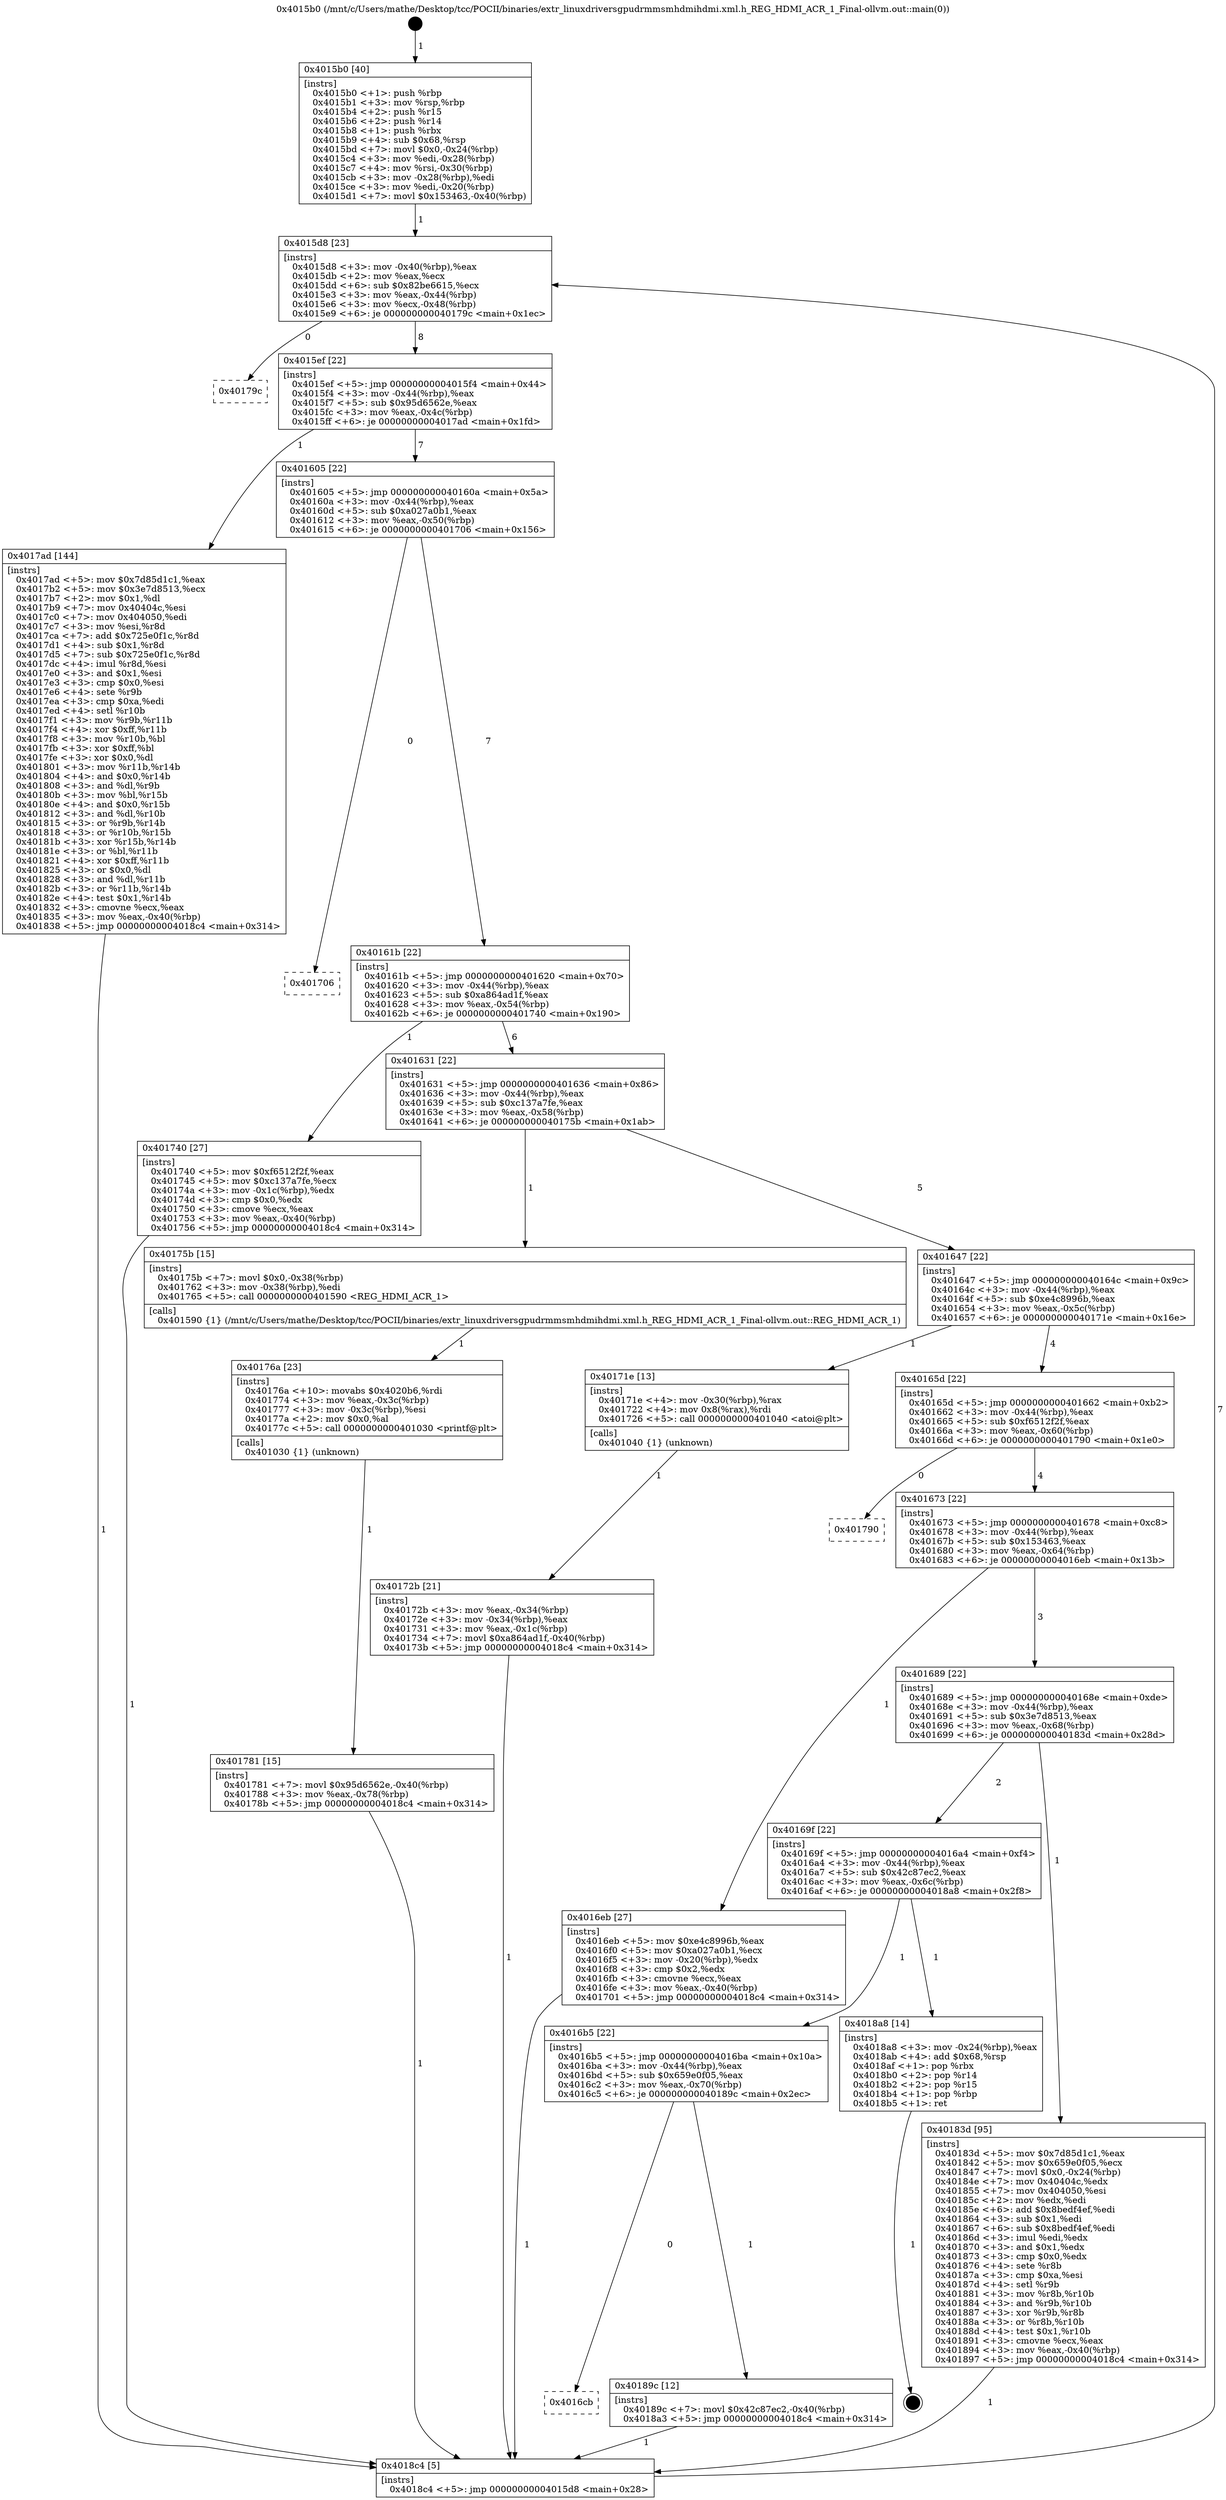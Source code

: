 digraph "0x4015b0" {
  label = "0x4015b0 (/mnt/c/Users/mathe/Desktop/tcc/POCII/binaries/extr_linuxdriversgpudrmmsmhdmihdmi.xml.h_REG_HDMI_ACR_1_Final-ollvm.out::main(0))"
  labelloc = "t"
  node[shape=record]

  Entry [label="",width=0.3,height=0.3,shape=circle,fillcolor=black,style=filled]
  "0x4015d8" [label="{
     0x4015d8 [23]\l
     | [instrs]\l
     &nbsp;&nbsp;0x4015d8 \<+3\>: mov -0x40(%rbp),%eax\l
     &nbsp;&nbsp;0x4015db \<+2\>: mov %eax,%ecx\l
     &nbsp;&nbsp;0x4015dd \<+6\>: sub $0x82be6615,%ecx\l
     &nbsp;&nbsp;0x4015e3 \<+3\>: mov %eax,-0x44(%rbp)\l
     &nbsp;&nbsp;0x4015e6 \<+3\>: mov %ecx,-0x48(%rbp)\l
     &nbsp;&nbsp;0x4015e9 \<+6\>: je 000000000040179c \<main+0x1ec\>\l
  }"]
  "0x40179c" [label="{
     0x40179c\l
  }", style=dashed]
  "0x4015ef" [label="{
     0x4015ef [22]\l
     | [instrs]\l
     &nbsp;&nbsp;0x4015ef \<+5\>: jmp 00000000004015f4 \<main+0x44\>\l
     &nbsp;&nbsp;0x4015f4 \<+3\>: mov -0x44(%rbp),%eax\l
     &nbsp;&nbsp;0x4015f7 \<+5\>: sub $0x95d6562e,%eax\l
     &nbsp;&nbsp;0x4015fc \<+3\>: mov %eax,-0x4c(%rbp)\l
     &nbsp;&nbsp;0x4015ff \<+6\>: je 00000000004017ad \<main+0x1fd\>\l
  }"]
  Exit [label="",width=0.3,height=0.3,shape=circle,fillcolor=black,style=filled,peripheries=2]
  "0x4017ad" [label="{
     0x4017ad [144]\l
     | [instrs]\l
     &nbsp;&nbsp;0x4017ad \<+5\>: mov $0x7d85d1c1,%eax\l
     &nbsp;&nbsp;0x4017b2 \<+5\>: mov $0x3e7d8513,%ecx\l
     &nbsp;&nbsp;0x4017b7 \<+2\>: mov $0x1,%dl\l
     &nbsp;&nbsp;0x4017b9 \<+7\>: mov 0x40404c,%esi\l
     &nbsp;&nbsp;0x4017c0 \<+7\>: mov 0x404050,%edi\l
     &nbsp;&nbsp;0x4017c7 \<+3\>: mov %esi,%r8d\l
     &nbsp;&nbsp;0x4017ca \<+7\>: add $0x725e0f1c,%r8d\l
     &nbsp;&nbsp;0x4017d1 \<+4\>: sub $0x1,%r8d\l
     &nbsp;&nbsp;0x4017d5 \<+7\>: sub $0x725e0f1c,%r8d\l
     &nbsp;&nbsp;0x4017dc \<+4\>: imul %r8d,%esi\l
     &nbsp;&nbsp;0x4017e0 \<+3\>: and $0x1,%esi\l
     &nbsp;&nbsp;0x4017e3 \<+3\>: cmp $0x0,%esi\l
     &nbsp;&nbsp;0x4017e6 \<+4\>: sete %r9b\l
     &nbsp;&nbsp;0x4017ea \<+3\>: cmp $0xa,%edi\l
     &nbsp;&nbsp;0x4017ed \<+4\>: setl %r10b\l
     &nbsp;&nbsp;0x4017f1 \<+3\>: mov %r9b,%r11b\l
     &nbsp;&nbsp;0x4017f4 \<+4\>: xor $0xff,%r11b\l
     &nbsp;&nbsp;0x4017f8 \<+3\>: mov %r10b,%bl\l
     &nbsp;&nbsp;0x4017fb \<+3\>: xor $0xff,%bl\l
     &nbsp;&nbsp;0x4017fe \<+3\>: xor $0x0,%dl\l
     &nbsp;&nbsp;0x401801 \<+3\>: mov %r11b,%r14b\l
     &nbsp;&nbsp;0x401804 \<+4\>: and $0x0,%r14b\l
     &nbsp;&nbsp;0x401808 \<+3\>: and %dl,%r9b\l
     &nbsp;&nbsp;0x40180b \<+3\>: mov %bl,%r15b\l
     &nbsp;&nbsp;0x40180e \<+4\>: and $0x0,%r15b\l
     &nbsp;&nbsp;0x401812 \<+3\>: and %dl,%r10b\l
     &nbsp;&nbsp;0x401815 \<+3\>: or %r9b,%r14b\l
     &nbsp;&nbsp;0x401818 \<+3\>: or %r10b,%r15b\l
     &nbsp;&nbsp;0x40181b \<+3\>: xor %r15b,%r14b\l
     &nbsp;&nbsp;0x40181e \<+3\>: or %bl,%r11b\l
     &nbsp;&nbsp;0x401821 \<+4\>: xor $0xff,%r11b\l
     &nbsp;&nbsp;0x401825 \<+3\>: or $0x0,%dl\l
     &nbsp;&nbsp;0x401828 \<+3\>: and %dl,%r11b\l
     &nbsp;&nbsp;0x40182b \<+3\>: or %r11b,%r14b\l
     &nbsp;&nbsp;0x40182e \<+4\>: test $0x1,%r14b\l
     &nbsp;&nbsp;0x401832 \<+3\>: cmovne %ecx,%eax\l
     &nbsp;&nbsp;0x401835 \<+3\>: mov %eax,-0x40(%rbp)\l
     &nbsp;&nbsp;0x401838 \<+5\>: jmp 00000000004018c4 \<main+0x314\>\l
  }"]
  "0x401605" [label="{
     0x401605 [22]\l
     | [instrs]\l
     &nbsp;&nbsp;0x401605 \<+5\>: jmp 000000000040160a \<main+0x5a\>\l
     &nbsp;&nbsp;0x40160a \<+3\>: mov -0x44(%rbp),%eax\l
     &nbsp;&nbsp;0x40160d \<+5\>: sub $0xa027a0b1,%eax\l
     &nbsp;&nbsp;0x401612 \<+3\>: mov %eax,-0x50(%rbp)\l
     &nbsp;&nbsp;0x401615 \<+6\>: je 0000000000401706 \<main+0x156\>\l
  }"]
  "0x4016cb" [label="{
     0x4016cb\l
  }", style=dashed]
  "0x401706" [label="{
     0x401706\l
  }", style=dashed]
  "0x40161b" [label="{
     0x40161b [22]\l
     | [instrs]\l
     &nbsp;&nbsp;0x40161b \<+5\>: jmp 0000000000401620 \<main+0x70\>\l
     &nbsp;&nbsp;0x401620 \<+3\>: mov -0x44(%rbp),%eax\l
     &nbsp;&nbsp;0x401623 \<+5\>: sub $0xa864ad1f,%eax\l
     &nbsp;&nbsp;0x401628 \<+3\>: mov %eax,-0x54(%rbp)\l
     &nbsp;&nbsp;0x40162b \<+6\>: je 0000000000401740 \<main+0x190\>\l
  }"]
  "0x40189c" [label="{
     0x40189c [12]\l
     | [instrs]\l
     &nbsp;&nbsp;0x40189c \<+7\>: movl $0x42c87ec2,-0x40(%rbp)\l
     &nbsp;&nbsp;0x4018a3 \<+5\>: jmp 00000000004018c4 \<main+0x314\>\l
  }"]
  "0x401740" [label="{
     0x401740 [27]\l
     | [instrs]\l
     &nbsp;&nbsp;0x401740 \<+5\>: mov $0xf6512f2f,%eax\l
     &nbsp;&nbsp;0x401745 \<+5\>: mov $0xc137a7fe,%ecx\l
     &nbsp;&nbsp;0x40174a \<+3\>: mov -0x1c(%rbp),%edx\l
     &nbsp;&nbsp;0x40174d \<+3\>: cmp $0x0,%edx\l
     &nbsp;&nbsp;0x401750 \<+3\>: cmove %ecx,%eax\l
     &nbsp;&nbsp;0x401753 \<+3\>: mov %eax,-0x40(%rbp)\l
     &nbsp;&nbsp;0x401756 \<+5\>: jmp 00000000004018c4 \<main+0x314\>\l
  }"]
  "0x401631" [label="{
     0x401631 [22]\l
     | [instrs]\l
     &nbsp;&nbsp;0x401631 \<+5\>: jmp 0000000000401636 \<main+0x86\>\l
     &nbsp;&nbsp;0x401636 \<+3\>: mov -0x44(%rbp),%eax\l
     &nbsp;&nbsp;0x401639 \<+5\>: sub $0xc137a7fe,%eax\l
     &nbsp;&nbsp;0x40163e \<+3\>: mov %eax,-0x58(%rbp)\l
     &nbsp;&nbsp;0x401641 \<+6\>: je 000000000040175b \<main+0x1ab\>\l
  }"]
  "0x4016b5" [label="{
     0x4016b5 [22]\l
     | [instrs]\l
     &nbsp;&nbsp;0x4016b5 \<+5\>: jmp 00000000004016ba \<main+0x10a\>\l
     &nbsp;&nbsp;0x4016ba \<+3\>: mov -0x44(%rbp),%eax\l
     &nbsp;&nbsp;0x4016bd \<+5\>: sub $0x659e0f05,%eax\l
     &nbsp;&nbsp;0x4016c2 \<+3\>: mov %eax,-0x70(%rbp)\l
     &nbsp;&nbsp;0x4016c5 \<+6\>: je 000000000040189c \<main+0x2ec\>\l
  }"]
  "0x40175b" [label="{
     0x40175b [15]\l
     | [instrs]\l
     &nbsp;&nbsp;0x40175b \<+7\>: movl $0x0,-0x38(%rbp)\l
     &nbsp;&nbsp;0x401762 \<+3\>: mov -0x38(%rbp),%edi\l
     &nbsp;&nbsp;0x401765 \<+5\>: call 0000000000401590 \<REG_HDMI_ACR_1\>\l
     | [calls]\l
     &nbsp;&nbsp;0x401590 \{1\} (/mnt/c/Users/mathe/Desktop/tcc/POCII/binaries/extr_linuxdriversgpudrmmsmhdmihdmi.xml.h_REG_HDMI_ACR_1_Final-ollvm.out::REG_HDMI_ACR_1)\l
  }"]
  "0x401647" [label="{
     0x401647 [22]\l
     | [instrs]\l
     &nbsp;&nbsp;0x401647 \<+5\>: jmp 000000000040164c \<main+0x9c\>\l
     &nbsp;&nbsp;0x40164c \<+3\>: mov -0x44(%rbp),%eax\l
     &nbsp;&nbsp;0x40164f \<+5\>: sub $0xe4c8996b,%eax\l
     &nbsp;&nbsp;0x401654 \<+3\>: mov %eax,-0x5c(%rbp)\l
     &nbsp;&nbsp;0x401657 \<+6\>: je 000000000040171e \<main+0x16e\>\l
  }"]
  "0x4018a8" [label="{
     0x4018a8 [14]\l
     | [instrs]\l
     &nbsp;&nbsp;0x4018a8 \<+3\>: mov -0x24(%rbp),%eax\l
     &nbsp;&nbsp;0x4018ab \<+4\>: add $0x68,%rsp\l
     &nbsp;&nbsp;0x4018af \<+1\>: pop %rbx\l
     &nbsp;&nbsp;0x4018b0 \<+2\>: pop %r14\l
     &nbsp;&nbsp;0x4018b2 \<+2\>: pop %r15\l
     &nbsp;&nbsp;0x4018b4 \<+1\>: pop %rbp\l
     &nbsp;&nbsp;0x4018b5 \<+1\>: ret\l
  }"]
  "0x40171e" [label="{
     0x40171e [13]\l
     | [instrs]\l
     &nbsp;&nbsp;0x40171e \<+4\>: mov -0x30(%rbp),%rax\l
     &nbsp;&nbsp;0x401722 \<+4\>: mov 0x8(%rax),%rdi\l
     &nbsp;&nbsp;0x401726 \<+5\>: call 0000000000401040 \<atoi@plt\>\l
     | [calls]\l
     &nbsp;&nbsp;0x401040 \{1\} (unknown)\l
  }"]
  "0x40165d" [label="{
     0x40165d [22]\l
     | [instrs]\l
     &nbsp;&nbsp;0x40165d \<+5\>: jmp 0000000000401662 \<main+0xb2\>\l
     &nbsp;&nbsp;0x401662 \<+3\>: mov -0x44(%rbp),%eax\l
     &nbsp;&nbsp;0x401665 \<+5\>: sub $0xf6512f2f,%eax\l
     &nbsp;&nbsp;0x40166a \<+3\>: mov %eax,-0x60(%rbp)\l
     &nbsp;&nbsp;0x40166d \<+6\>: je 0000000000401790 \<main+0x1e0\>\l
  }"]
  "0x40169f" [label="{
     0x40169f [22]\l
     | [instrs]\l
     &nbsp;&nbsp;0x40169f \<+5\>: jmp 00000000004016a4 \<main+0xf4\>\l
     &nbsp;&nbsp;0x4016a4 \<+3\>: mov -0x44(%rbp),%eax\l
     &nbsp;&nbsp;0x4016a7 \<+5\>: sub $0x42c87ec2,%eax\l
     &nbsp;&nbsp;0x4016ac \<+3\>: mov %eax,-0x6c(%rbp)\l
     &nbsp;&nbsp;0x4016af \<+6\>: je 00000000004018a8 \<main+0x2f8\>\l
  }"]
  "0x401790" [label="{
     0x401790\l
  }", style=dashed]
  "0x401673" [label="{
     0x401673 [22]\l
     | [instrs]\l
     &nbsp;&nbsp;0x401673 \<+5\>: jmp 0000000000401678 \<main+0xc8\>\l
     &nbsp;&nbsp;0x401678 \<+3\>: mov -0x44(%rbp),%eax\l
     &nbsp;&nbsp;0x40167b \<+5\>: sub $0x153463,%eax\l
     &nbsp;&nbsp;0x401680 \<+3\>: mov %eax,-0x64(%rbp)\l
     &nbsp;&nbsp;0x401683 \<+6\>: je 00000000004016eb \<main+0x13b\>\l
  }"]
  "0x40183d" [label="{
     0x40183d [95]\l
     | [instrs]\l
     &nbsp;&nbsp;0x40183d \<+5\>: mov $0x7d85d1c1,%eax\l
     &nbsp;&nbsp;0x401842 \<+5\>: mov $0x659e0f05,%ecx\l
     &nbsp;&nbsp;0x401847 \<+7\>: movl $0x0,-0x24(%rbp)\l
     &nbsp;&nbsp;0x40184e \<+7\>: mov 0x40404c,%edx\l
     &nbsp;&nbsp;0x401855 \<+7\>: mov 0x404050,%esi\l
     &nbsp;&nbsp;0x40185c \<+2\>: mov %edx,%edi\l
     &nbsp;&nbsp;0x40185e \<+6\>: add $0x8bedf4ef,%edi\l
     &nbsp;&nbsp;0x401864 \<+3\>: sub $0x1,%edi\l
     &nbsp;&nbsp;0x401867 \<+6\>: sub $0x8bedf4ef,%edi\l
     &nbsp;&nbsp;0x40186d \<+3\>: imul %edi,%edx\l
     &nbsp;&nbsp;0x401870 \<+3\>: and $0x1,%edx\l
     &nbsp;&nbsp;0x401873 \<+3\>: cmp $0x0,%edx\l
     &nbsp;&nbsp;0x401876 \<+4\>: sete %r8b\l
     &nbsp;&nbsp;0x40187a \<+3\>: cmp $0xa,%esi\l
     &nbsp;&nbsp;0x40187d \<+4\>: setl %r9b\l
     &nbsp;&nbsp;0x401881 \<+3\>: mov %r8b,%r10b\l
     &nbsp;&nbsp;0x401884 \<+3\>: and %r9b,%r10b\l
     &nbsp;&nbsp;0x401887 \<+3\>: xor %r9b,%r8b\l
     &nbsp;&nbsp;0x40188a \<+3\>: or %r8b,%r10b\l
     &nbsp;&nbsp;0x40188d \<+4\>: test $0x1,%r10b\l
     &nbsp;&nbsp;0x401891 \<+3\>: cmovne %ecx,%eax\l
     &nbsp;&nbsp;0x401894 \<+3\>: mov %eax,-0x40(%rbp)\l
     &nbsp;&nbsp;0x401897 \<+5\>: jmp 00000000004018c4 \<main+0x314\>\l
  }"]
  "0x4016eb" [label="{
     0x4016eb [27]\l
     | [instrs]\l
     &nbsp;&nbsp;0x4016eb \<+5\>: mov $0xe4c8996b,%eax\l
     &nbsp;&nbsp;0x4016f0 \<+5\>: mov $0xa027a0b1,%ecx\l
     &nbsp;&nbsp;0x4016f5 \<+3\>: mov -0x20(%rbp),%edx\l
     &nbsp;&nbsp;0x4016f8 \<+3\>: cmp $0x2,%edx\l
     &nbsp;&nbsp;0x4016fb \<+3\>: cmovne %ecx,%eax\l
     &nbsp;&nbsp;0x4016fe \<+3\>: mov %eax,-0x40(%rbp)\l
     &nbsp;&nbsp;0x401701 \<+5\>: jmp 00000000004018c4 \<main+0x314\>\l
  }"]
  "0x401689" [label="{
     0x401689 [22]\l
     | [instrs]\l
     &nbsp;&nbsp;0x401689 \<+5\>: jmp 000000000040168e \<main+0xde\>\l
     &nbsp;&nbsp;0x40168e \<+3\>: mov -0x44(%rbp),%eax\l
     &nbsp;&nbsp;0x401691 \<+5\>: sub $0x3e7d8513,%eax\l
     &nbsp;&nbsp;0x401696 \<+3\>: mov %eax,-0x68(%rbp)\l
     &nbsp;&nbsp;0x401699 \<+6\>: je 000000000040183d \<main+0x28d\>\l
  }"]
  "0x4018c4" [label="{
     0x4018c4 [5]\l
     | [instrs]\l
     &nbsp;&nbsp;0x4018c4 \<+5\>: jmp 00000000004015d8 \<main+0x28\>\l
  }"]
  "0x4015b0" [label="{
     0x4015b0 [40]\l
     | [instrs]\l
     &nbsp;&nbsp;0x4015b0 \<+1\>: push %rbp\l
     &nbsp;&nbsp;0x4015b1 \<+3\>: mov %rsp,%rbp\l
     &nbsp;&nbsp;0x4015b4 \<+2\>: push %r15\l
     &nbsp;&nbsp;0x4015b6 \<+2\>: push %r14\l
     &nbsp;&nbsp;0x4015b8 \<+1\>: push %rbx\l
     &nbsp;&nbsp;0x4015b9 \<+4\>: sub $0x68,%rsp\l
     &nbsp;&nbsp;0x4015bd \<+7\>: movl $0x0,-0x24(%rbp)\l
     &nbsp;&nbsp;0x4015c4 \<+3\>: mov %edi,-0x28(%rbp)\l
     &nbsp;&nbsp;0x4015c7 \<+4\>: mov %rsi,-0x30(%rbp)\l
     &nbsp;&nbsp;0x4015cb \<+3\>: mov -0x28(%rbp),%edi\l
     &nbsp;&nbsp;0x4015ce \<+3\>: mov %edi,-0x20(%rbp)\l
     &nbsp;&nbsp;0x4015d1 \<+7\>: movl $0x153463,-0x40(%rbp)\l
  }"]
  "0x40172b" [label="{
     0x40172b [21]\l
     | [instrs]\l
     &nbsp;&nbsp;0x40172b \<+3\>: mov %eax,-0x34(%rbp)\l
     &nbsp;&nbsp;0x40172e \<+3\>: mov -0x34(%rbp),%eax\l
     &nbsp;&nbsp;0x401731 \<+3\>: mov %eax,-0x1c(%rbp)\l
     &nbsp;&nbsp;0x401734 \<+7\>: movl $0xa864ad1f,-0x40(%rbp)\l
     &nbsp;&nbsp;0x40173b \<+5\>: jmp 00000000004018c4 \<main+0x314\>\l
  }"]
  "0x40176a" [label="{
     0x40176a [23]\l
     | [instrs]\l
     &nbsp;&nbsp;0x40176a \<+10\>: movabs $0x4020b6,%rdi\l
     &nbsp;&nbsp;0x401774 \<+3\>: mov %eax,-0x3c(%rbp)\l
     &nbsp;&nbsp;0x401777 \<+3\>: mov -0x3c(%rbp),%esi\l
     &nbsp;&nbsp;0x40177a \<+2\>: mov $0x0,%al\l
     &nbsp;&nbsp;0x40177c \<+5\>: call 0000000000401030 \<printf@plt\>\l
     | [calls]\l
     &nbsp;&nbsp;0x401030 \{1\} (unknown)\l
  }"]
  "0x401781" [label="{
     0x401781 [15]\l
     | [instrs]\l
     &nbsp;&nbsp;0x401781 \<+7\>: movl $0x95d6562e,-0x40(%rbp)\l
     &nbsp;&nbsp;0x401788 \<+3\>: mov %eax,-0x78(%rbp)\l
     &nbsp;&nbsp;0x40178b \<+5\>: jmp 00000000004018c4 \<main+0x314\>\l
  }"]
  Entry -> "0x4015b0" [label=" 1"]
  "0x4015d8" -> "0x40179c" [label=" 0"]
  "0x4015d8" -> "0x4015ef" [label=" 8"]
  "0x4018a8" -> Exit [label=" 1"]
  "0x4015ef" -> "0x4017ad" [label=" 1"]
  "0x4015ef" -> "0x401605" [label=" 7"]
  "0x40189c" -> "0x4018c4" [label=" 1"]
  "0x401605" -> "0x401706" [label=" 0"]
  "0x401605" -> "0x40161b" [label=" 7"]
  "0x4016b5" -> "0x4016cb" [label=" 0"]
  "0x40161b" -> "0x401740" [label=" 1"]
  "0x40161b" -> "0x401631" [label=" 6"]
  "0x4016b5" -> "0x40189c" [label=" 1"]
  "0x401631" -> "0x40175b" [label=" 1"]
  "0x401631" -> "0x401647" [label=" 5"]
  "0x40169f" -> "0x4016b5" [label=" 1"]
  "0x401647" -> "0x40171e" [label=" 1"]
  "0x401647" -> "0x40165d" [label=" 4"]
  "0x40169f" -> "0x4018a8" [label=" 1"]
  "0x40165d" -> "0x401790" [label=" 0"]
  "0x40165d" -> "0x401673" [label=" 4"]
  "0x40183d" -> "0x4018c4" [label=" 1"]
  "0x401673" -> "0x4016eb" [label=" 1"]
  "0x401673" -> "0x401689" [label=" 3"]
  "0x4016eb" -> "0x4018c4" [label=" 1"]
  "0x4015b0" -> "0x4015d8" [label=" 1"]
  "0x4018c4" -> "0x4015d8" [label=" 7"]
  "0x40171e" -> "0x40172b" [label=" 1"]
  "0x40172b" -> "0x4018c4" [label=" 1"]
  "0x401740" -> "0x4018c4" [label=" 1"]
  "0x40175b" -> "0x40176a" [label=" 1"]
  "0x40176a" -> "0x401781" [label=" 1"]
  "0x401781" -> "0x4018c4" [label=" 1"]
  "0x4017ad" -> "0x4018c4" [label=" 1"]
  "0x401689" -> "0x40169f" [label=" 2"]
  "0x401689" -> "0x40183d" [label=" 1"]
}

